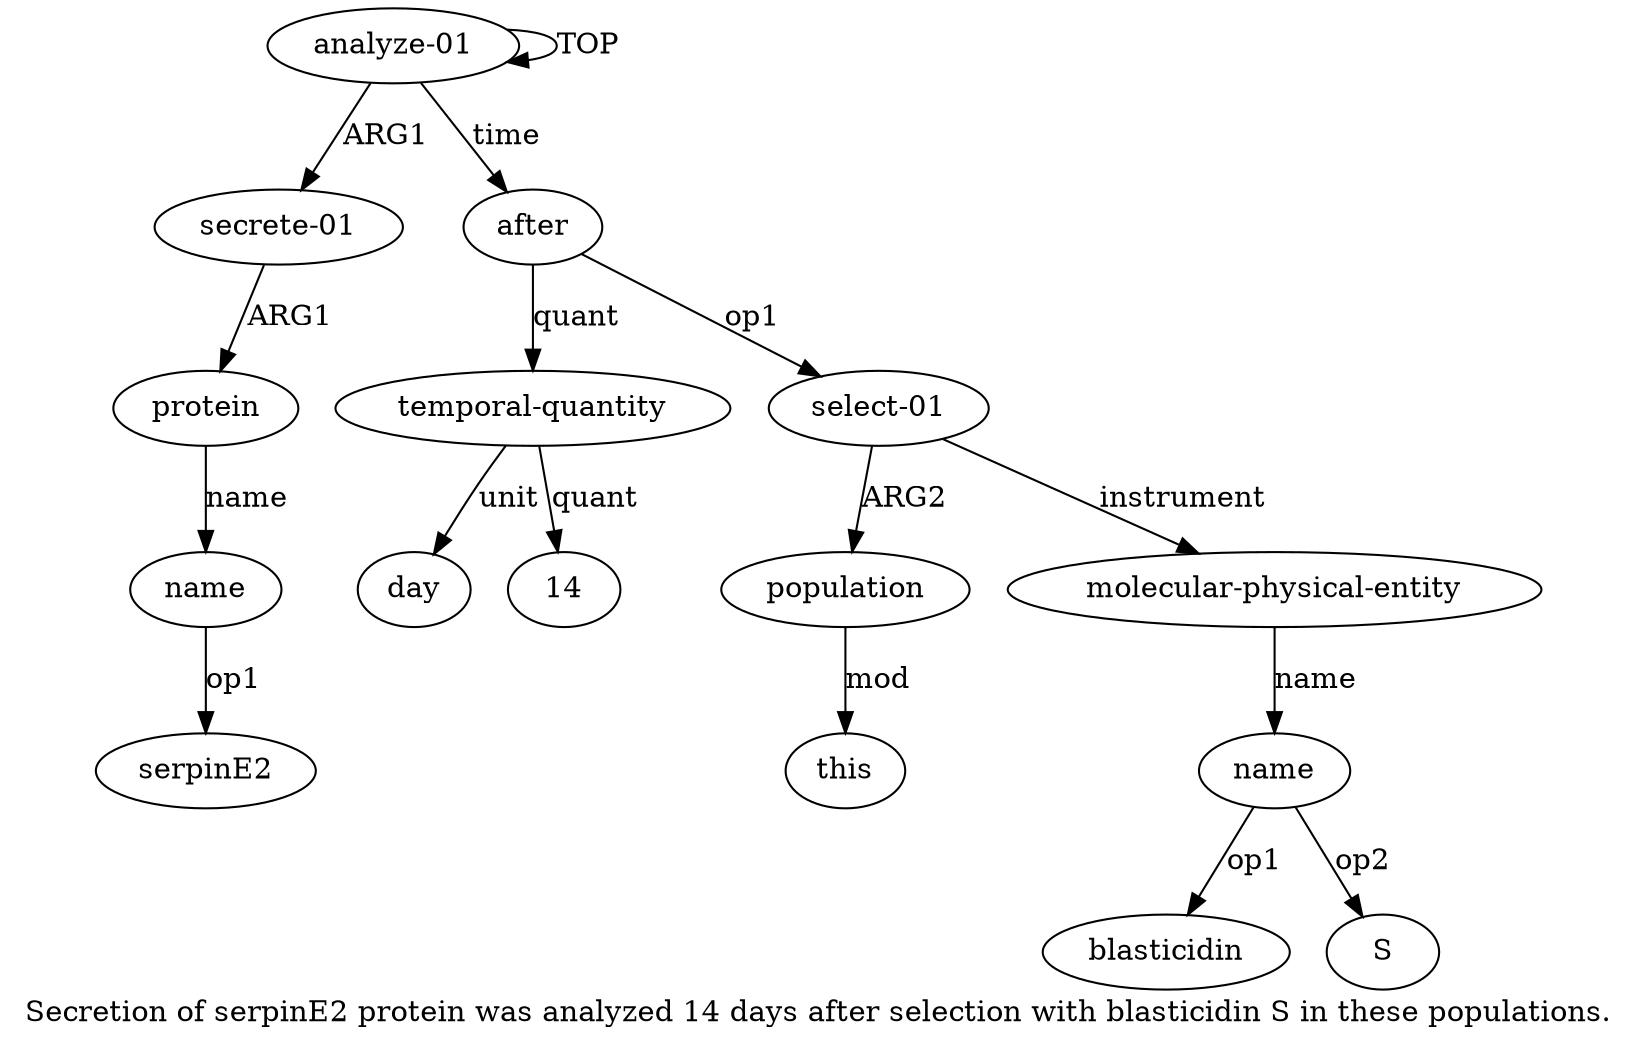 digraph  {
	graph [label="Secretion of serpinE2 protein was analyzed 14 days after selection with blasticidin S in these populations."];
	node [label="\N"];
	a11	 [color=black,
		gold_ind=11,
		gold_label=day,
		label=day,
		test_ind=11,
		test_label=day];
	a10	 [color=black,
		gold_ind=10,
		gold_label="temporal-quantity",
		label="temporal-quantity",
		test_ind=10,
		test_label="temporal-quantity"];
	a10 -> a11 [key=0,
	color=black,
	gold_label=unit,
	label=unit,
	test_label=unit];
"a10 14" [color=black,
	gold_ind=-1,
	gold_label=14,
	label=14,
	test_ind=-1,
	test_label=14];
a10 -> "a10 14" [key=0,
color=black,
gold_label=quant,
label=quant,
test_label=quant];
"a3 serpinE2" [color=black,
gold_ind=-1,
gold_label=serpinE2,
label=serpinE2,
test_ind=-1,
test_label=serpinE2];
a1 [color=black,
gold_ind=1,
gold_label="secrete-01",
label="secrete-01",
test_ind=1,
test_label="secrete-01"];
a2 [color=black,
gold_ind=2,
gold_label=protein,
label=protein,
test_ind=2,
test_label=protein];
a1 -> a2 [key=0,
color=black,
gold_label=ARG1,
label=ARG1,
test_label=ARG1];
a0 [color=black,
gold_ind=0,
gold_label="analyze-01",
label="analyze-01",
test_ind=0,
test_label="analyze-01"];
a0 -> a1 [key=0,
color=black,
gold_label=ARG1,
label=ARG1,
test_label=ARG1];
a0 -> a0 [key=0,
color=black,
gold_label=TOP,
label=TOP,
test_label=TOP];
a4 [color=black,
gold_ind=4,
gold_label=after,
label=after,
test_ind=4,
test_label=after];
a0 -> a4 [key=0,
color=black,
gold_label=time,
label=time,
test_label=time];
a3 [color=black,
gold_ind=3,
gold_label=name,
label=name,
test_ind=3,
test_label=name];
a3 -> "a3 serpinE2" [key=0,
color=black,
gold_label=op1,
label=op1,
test_label=op1];
a2 -> a3 [key=0,
color=black,
gold_label=name,
label=name,
test_label=name];
a5 [color=black,
gold_ind=5,
gold_label="select-01",
label="select-01",
test_ind=5,
test_label="select-01"];
a6 [color=black,
gold_ind=6,
gold_label=population,
label=population,
test_ind=6,
test_label=population];
a5 -> a6 [key=0,
color=black,
gold_label=ARG2,
label=ARG2,
test_label=ARG2];
a8 [color=black,
gold_ind=8,
gold_label="molecular-physical-entity",
label="molecular-physical-entity",
test_ind=8,
test_label="molecular-physical-entity"];
a5 -> a8 [key=0,
color=black,
gold_label=instrument,
label=instrument,
test_label=instrument];
a4 -> a10 [key=0,
color=black,
gold_label=quant,
label=quant,
test_label=quant];
a4 -> a5 [key=0,
color=black,
gold_label=op1,
label=op1,
test_label=op1];
a7 [color=black,
gold_ind=7,
gold_label=this,
label=this,
test_ind=7,
test_label=this];
a6 -> a7 [key=0,
color=black,
gold_label=mod,
label=mod,
test_label=mod];
a9 [color=black,
gold_ind=9,
gold_label=name,
label=name,
test_ind=9,
test_label=name];
"a9 blasticidin" [color=black,
gold_ind=-1,
gold_label=blasticidin,
label=blasticidin,
test_ind=-1,
test_label=blasticidin];
a9 -> "a9 blasticidin" [key=0,
color=black,
gold_label=op1,
label=op1,
test_label=op1];
"a9 S" [color=black,
gold_ind=-1,
gold_label=S,
label=S,
test_ind=-1,
test_label=S];
a9 -> "a9 S" [key=0,
color=black,
gold_label=op2,
label=op2,
test_label=op2];
a8 -> a9 [key=0,
color=black,
gold_label=name,
label=name,
test_label=name];
}
